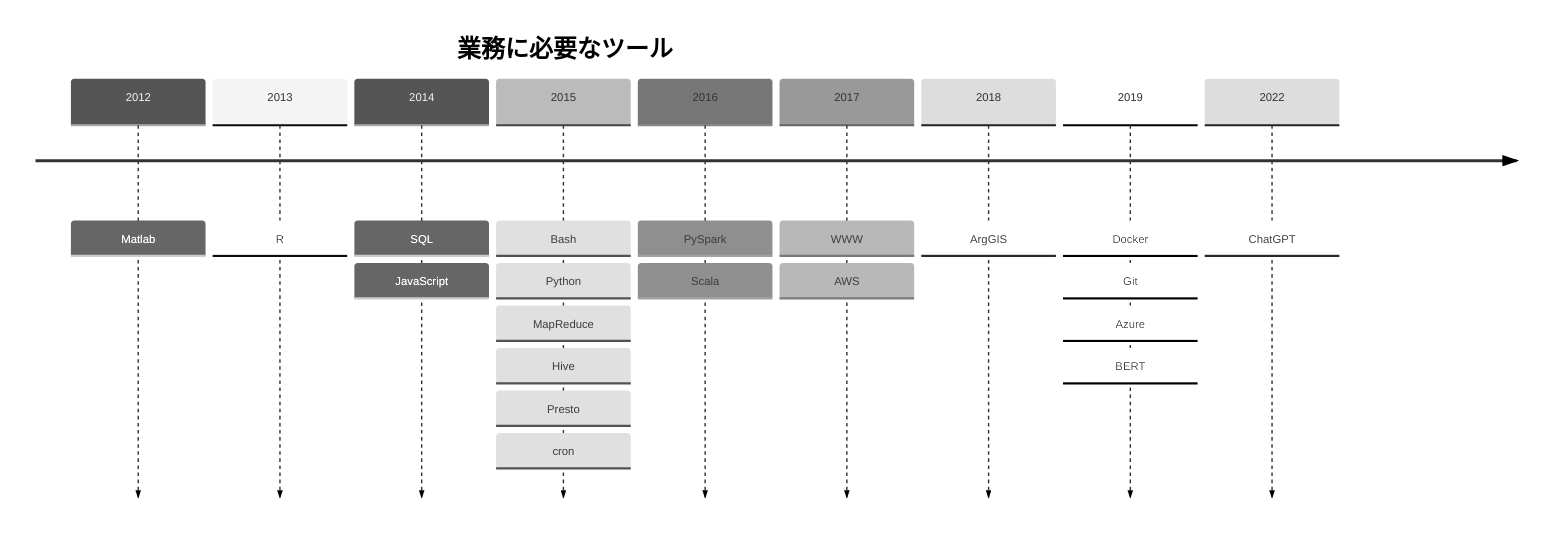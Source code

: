 %%{init: {'theme': 'neutral'}}%%

timeline
    title 業務に必要なツール
    2012 : Matlab
    2013 : R
    2014 : SQL : JavaScript
    2015 : Bash : Python : MapReduce : Hive : Presto : cron
    2016 : PySpark : Scala
    2017 : WWW : AWS
    2018 : ArgGIS
    2019 : Docker : Git : Azure : BERT
    2022 : ChatGPT
